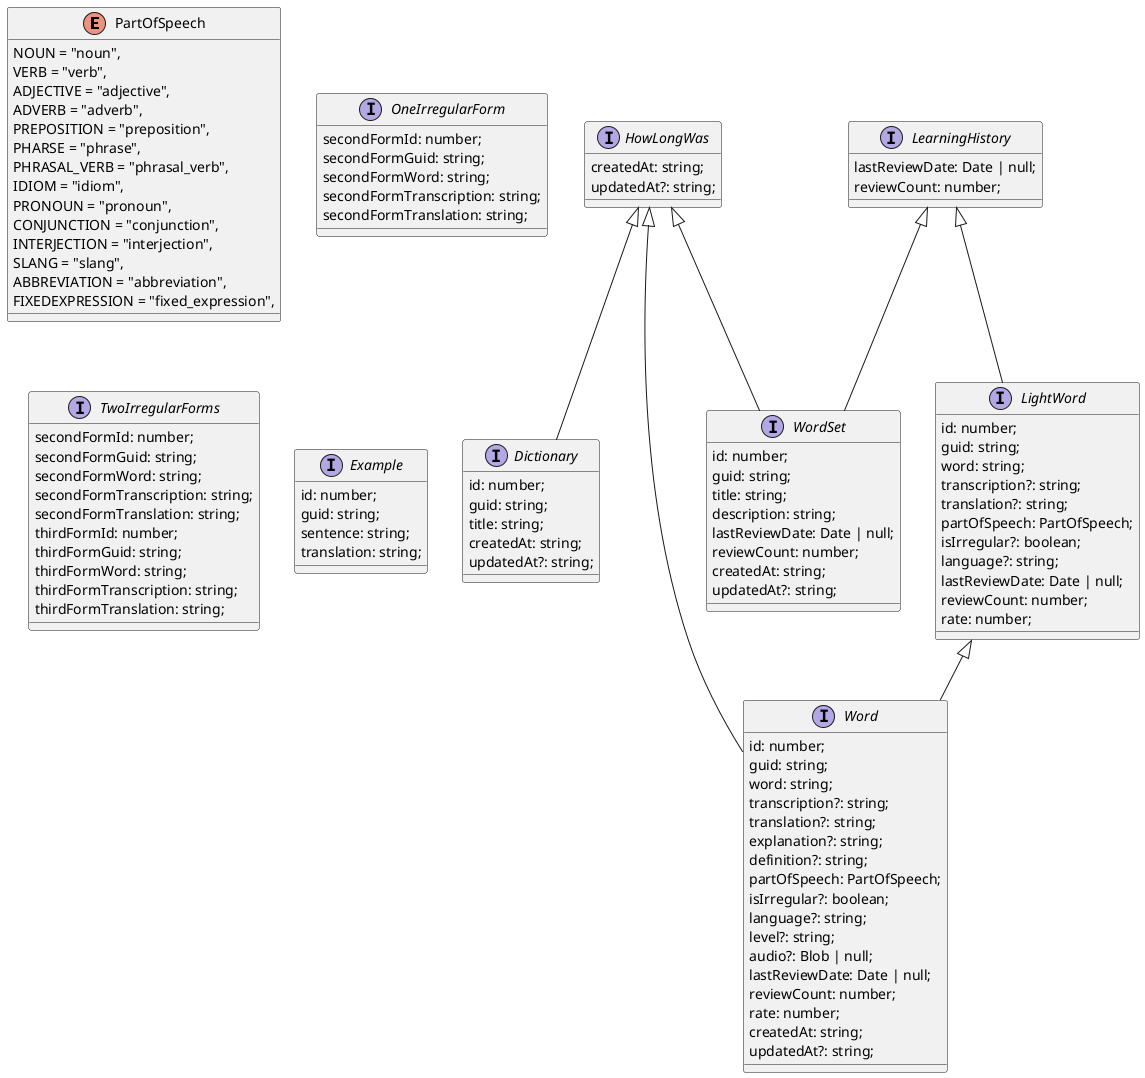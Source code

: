@startuml entities
enum PartOfSpeech {
  NOUN = "noun",
  VERB = "verb",
  ADJECTIVE = "adjective",
  ADVERB = "adverb",
  PREPOSITION = "preposition",
  PHARSE = "phrase",
  PHRASAL_VERB = "phrasal_verb",
  IDIOM = "idiom",
  PRONOUN = "pronoun",
  CONJUNCTION = "conjunction",
  INTERJECTION = "interjection",
  SLANG = "slang",
  ABBREVIATION = "abbreviation",
  FIXEDEXPRESSION = "fixed_expression",
}

interface Dictionary extends HowLongWas {
  id: number;
  guid: string;
  title: string;
  createdAt: string;
  updatedAt?: string;
}

interface OneIrregularForm {
  secondFormId: number;
  secondFormGuid: string;
  secondFormWord: string;
  secondFormTranscription: string;
  secondFormTranslation: string;
}

interface TwoIrregularForms {
  secondFormId: number;
  secondFormGuid: string;
  secondFormWord: string;
  secondFormTranscription: string;
  secondFormTranslation: string;
  thirdFormId: number;
  thirdFormGuid: string;
  thirdFormWord: string;
  thirdFormTranscription: string;
  thirdFormTranslation: string;
}

interface Example {
  id: number;
  guid: string;
  sentence: string;
  translation: string;
}

interface LearningHistory {
  lastReviewDate: Date | null;
  reviewCount: number;
}

interface HowLongWas {
  createdAt: string;
  updatedAt?: string;
}

interface LightWord extends LearningHistory {
  id: number;
  guid: string;
  word: string;
  transcription?: string;
  translation?: string;
  partOfSpeech: PartOfSpeech;
  isIrregular?: boolean;
  language?: string;
  lastReviewDate: Date | null;
  reviewCount: number;
  rate: number;
}

interface Word extends LightWord, HowLongWas {
  id: number;
  guid: string;
  word: string;
  transcription?: string;
  translation?: string;
  explanation?: string;
  definition?: string;
  partOfSpeech: PartOfSpeech;
  isIrregular?: boolean;
  language?: string;
  level?: string;
  audio?: Blob | null;
  lastReviewDate: Date | null;
  reviewCount: number;
  rate: number;
  createdAt: string;
  updatedAt?: string;
}

interface WordSet extends LearningHistory, HowLongWas {
  id: number;
  guid: string;
  title: string;
  description: string;
  lastReviewDate: Date | null;
  reviewCount: number;
  createdAt: string;
  updatedAt?: string;
}

@enduml